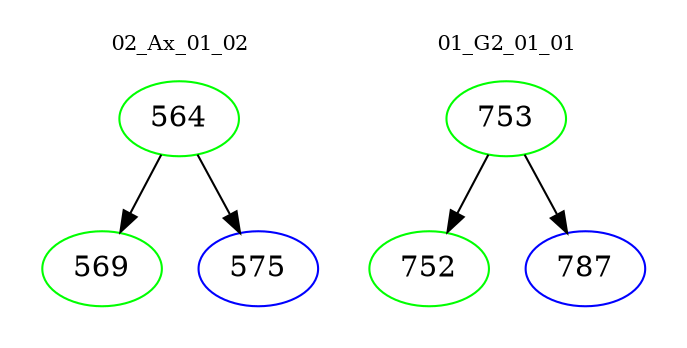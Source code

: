 digraph{
subgraph cluster_0 {
color = white
label = "02_Ax_01_02";
fontsize=10;
T0_564 [label="564", color="green"]
T0_564 -> T0_569 [color="black"]
T0_569 [label="569", color="green"]
T0_564 -> T0_575 [color="black"]
T0_575 [label="575", color="blue"]
}
subgraph cluster_1 {
color = white
label = "01_G2_01_01";
fontsize=10;
T1_753 [label="753", color="green"]
T1_753 -> T1_752 [color="black"]
T1_752 [label="752", color="green"]
T1_753 -> T1_787 [color="black"]
T1_787 [label="787", color="blue"]
}
}
